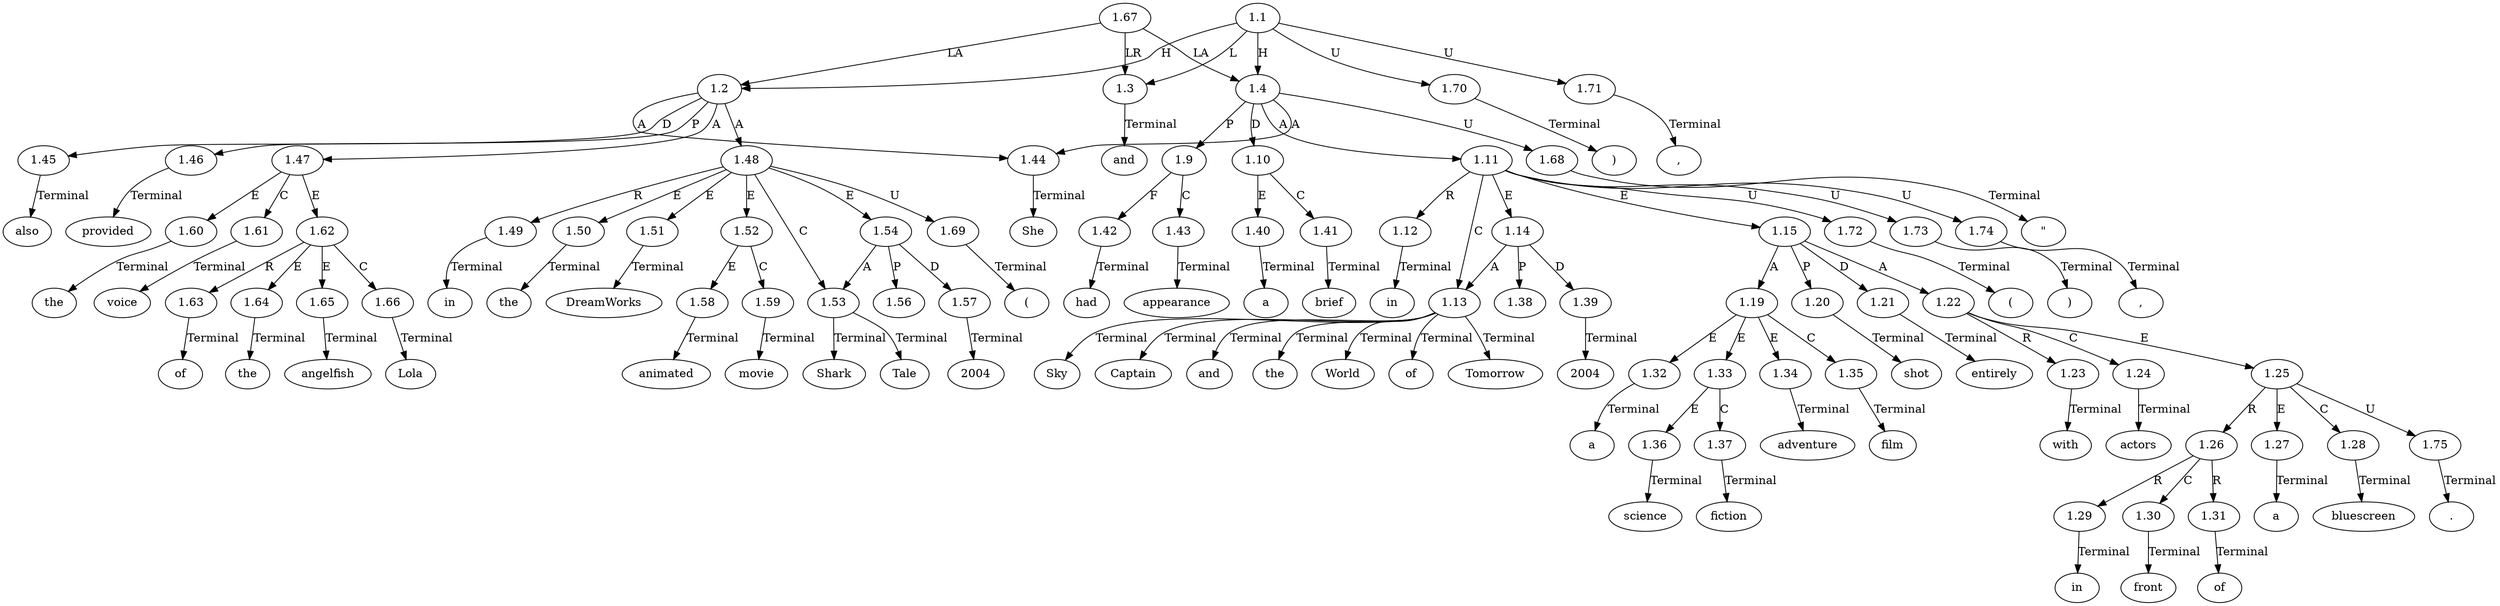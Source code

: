 // Graph
digraph {
	0.1 [label="\"" ordering=out]
	0.10 [label=Lola ordering=out]
	0.11 [label=in ordering=out]
	0.12 [label=the ordering=out]
	0.13 [label=DreamWorks ordering=out]
	0.14 [label=animated ordering=out]
	0.15 [label=movie ordering=out]
	0.16 [label=Shark ordering=out]
	0.17 [label=Tale ordering=out]
	0.18 [label="(" ordering=out]
	0.19 [label=2004 ordering=out]
	0.2 [label=She ordering=out]
	0.20 [label=")" ordering=out]
	0.21 [label="," ordering=out]
	0.22 [label=and ordering=out]
	0.23 [label=had ordering=out]
	0.24 [label=a ordering=out]
	0.25 [label=brief ordering=out]
	0.26 [label=appearance ordering=out]
	0.27 [label=in ordering=out]
	0.28 [label=Sky ordering=out]
	0.29 [label=Captain ordering=out]
	0.3 [label=also ordering=out]
	0.30 [label=and ordering=out]
	0.31 [label=the ordering=out]
	0.32 [label=World ordering=out]
	0.33 [label=of ordering=out]
	0.34 [label=Tomorrow ordering=out]
	0.35 [label="(" ordering=out]
	0.36 [label=2004 ordering=out]
	0.37 [label=")" ordering=out]
	0.38 [label="," ordering=out]
	0.39 [label=a ordering=out]
	0.4 [label=provided ordering=out]
	0.40 [label=science ordering=out]
	0.41 [label=fiction ordering=out]
	0.42 [label=adventure ordering=out]
	0.43 [label=film ordering=out]
	0.44 [label=shot ordering=out]
	0.45 [label=entirely ordering=out]
	0.46 [label=with ordering=out]
	0.47 [label=actors ordering=out]
	0.48 [label=in ordering=out]
	0.49 [label=front ordering=out]
	0.5 [label=the ordering=out]
	0.50 [label=of ordering=out]
	0.51 [label=a ordering=out]
	0.52 [label=bluescreen ordering=out]
	0.53 [label="." ordering=out]
	0.6 [label=voice ordering=out]
	0.7 [label=of ordering=out]
	0.8 [label=the ordering=out]
	0.9 [label=angelfish ordering=out]
	1.1 [label=1.1 ordering=out]
	1.2 [label=1.2 ordering=out]
	1.3 [label=1.3 ordering=out]
	1.4 [label=1.4 ordering=out]
	1.9 [label=1.9 ordering=out]
	1.10 [label=1.10 ordering=out]
	1.11 [label=1.11 ordering=out]
	1.12 [label=1.12 ordering=out]
	1.13 [label=1.13 ordering=out]
	1.14 [label=1.14 ordering=out]
	1.15 [label=1.15 ordering=out]
	1.19 [label=1.19 ordering=out]
	1.20 [label=1.20 ordering=out]
	1.21 [label=1.21 ordering=out]
	1.22 [label=1.22 ordering=out]
	1.23 [label=1.23 ordering=out]
	1.24 [label=1.24 ordering=out]
	1.25 [label=1.25 ordering=out]
	1.26 [label=1.26 ordering=out]
	1.27 [label=1.27 ordering=out]
	1.28 [label=1.28 ordering=out]
	1.29 [label=1.29 ordering=out]
	1.30 [label=1.30 ordering=out]
	1.31 [label=1.31 ordering=out]
	1.32 [label=1.32 ordering=out]
	1.33 [label=1.33 ordering=out]
	1.34 [label=1.34 ordering=out]
	1.35 [label=1.35 ordering=out]
	1.36 [label=1.36 ordering=out]
	1.37 [label=1.37 ordering=out]
	1.38 [label=1.38 ordering=out]
	1.39 [label=1.39 ordering=out]
	1.40 [label=1.40 ordering=out]
	1.41 [label=1.41 ordering=out]
	1.42 [label=1.42 ordering=out]
	1.43 [label=1.43 ordering=out]
	1.44 [label=1.44 ordering=out]
	1.45 [label=1.45 ordering=out]
	1.46 [label=1.46 ordering=out]
	1.47 [label=1.47 ordering=out]
	1.48 [label=1.48 ordering=out]
	1.49 [label=1.49 ordering=out]
	1.50 [label=1.50 ordering=out]
	1.51 [label=1.51 ordering=out]
	1.52 [label=1.52 ordering=out]
	1.53 [label=1.53 ordering=out]
	1.54 [label=1.54 ordering=out]
	1.56 [label=1.56 ordering=out]
	1.57 [label=1.57 ordering=out]
	1.58 [label=1.58 ordering=out]
	1.59 [label=1.59 ordering=out]
	1.60 [label=1.60 ordering=out]
	1.61 [label=1.61 ordering=out]
	1.62 [label=1.62 ordering=out]
	1.63 [label=1.63 ordering=out]
	1.64 [label=1.64 ordering=out]
	1.65 [label=1.65 ordering=out]
	1.66 [label=1.66 ordering=out]
	1.67 [label=1.67 ordering=out]
	1.68 [label=1.68 ordering=out]
	1.69 [label=1.69 ordering=out]
	1.70 [label=1.70 ordering=out]
	1.71 [label=1.71 ordering=out]
	1.72 [label=1.72 ordering=out]
	1.73 [label=1.73 ordering=out]
	1.74 [label=1.74 ordering=out]
	1.75 [label=1.75 ordering=out]
	1.1 -> 1.2 [label=H ordering=out]
	1.1 -> 1.3 [label=L ordering=out]
	1.1 -> 1.4 [label=H ordering=out]
	1.1 -> 1.70 [label=U ordering=out]
	1.1 -> 1.71 [label=U ordering=out]
	1.2 -> 1.44 [label=A ordering=out]
	1.2 -> 1.45 [label=D ordering=out]
	1.2 -> 1.46 [label=P ordering=out]
	1.2 -> 1.47 [label=A ordering=out]
	1.2 -> 1.48 [label=A ordering=out]
	1.3 -> 0.22 [label=Terminal ordering=out]
	1.4 -> 1.9 [label=P ordering=out]
	1.4 -> 1.10 [label=D ordering=out]
	1.4 -> 1.11 [label=A ordering=out]
	1.4 -> 1.44 [label=A ordering=out]
	1.4 -> 1.68 [label=U ordering=out]
	1.9 -> 1.42 [label=F ordering=out]
	1.9 -> 1.43 [label=C ordering=out]
	1.10 -> 1.40 [label=E ordering=out]
	1.10 -> 1.41 [label=C ordering=out]
	1.11 -> 1.12 [label=R ordering=out]
	1.11 -> 1.13 [label=C ordering=out]
	1.11 -> 1.14 [label=E ordering=out]
	1.11 -> 1.15 [label=E ordering=out]
	1.11 -> 1.72 [label=U ordering=out]
	1.11 -> 1.73 [label=U ordering=out]
	1.11 -> 1.74 [label=U ordering=out]
	1.12 -> 0.27 [label=Terminal ordering=out]
	1.13 -> 0.28 [label=Terminal ordering=out]
	1.13 -> 0.29 [label=Terminal ordering=out]
	1.13 -> 0.30 [label=Terminal ordering=out]
	1.13 -> 0.31 [label=Terminal ordering=out]
	1.13 -> 0.32 [label=Terminal ordering=out]
	1.13 -> 0.33 [label=Terminal ordering=out]
	1.13 -> 0.34 [label=Terminal ordering=out]
	1.14 -> 1.13 [label=A ordering=out]
	1.14 -> 1.38 [label=P ordering=out]
	1.14 -> 1.39 [label=D ordering=out]
	1.15 -> 1.19 [label=A ordering=out]
	1.15 -> 1.20 [label=P ordering=out]
	1.15 -> 1.21 [label=D ordering=out]
	1.15 -> 1.22 [label=A ordering=out]
	1.19 -> 1.32 [label=E ordering=out]
	1.19 -> 1.33 [label=E ordering=out]
	1.19 -> 1.34 [label=E ordering=out]
	1.19 -> 1.35 [label=C ordering=out]
	1.20 -> 0.44 [label=Terminal ordering=out]
	1.21 -> 0.45 [label=Terminal ordering=out]
	1.22 -> 1.23 [label=R ordering=out]
	1.22 -> 1.24 [label=C ordering=out]
	1.22 -> 1.25 [label=E ordering=out]
	1.23 -> 0.46 [label=Terminal ordering=out]
	1.24 -> 0.47 [label=Terminal ordering=out]
	1.25 -> 1.26 [label=R ordering=out]
	1.25 -> 1.27 [label=E ordering=out]
	1.25 -> 1.28 [label=C ordering=out]
	1.25 -> 1.75 [label=U ordering=out]
	1.26 -> 1.29 [label=R ordering=out]
	1.26 -> 1.30 [label=C ordering=out]
	1.26 -> 1.31 [label=R ordering=out]
	1.27 -> 0.51 [label=Terminal ordering=out]
	1.28 -> 0.52 [label=Terminal ordering=out]
	1.29 -> 0.48 [label=Terminal ordering=out]
	1.30 -> 0.49 [label=Terminal ordering=out]
	1.31 -> 0.50 [label=Terminal ordering=out]
	1.32 -> 0.39 [label=Terminal ordering=out]
	1.33 -> 1.36 [label=E ordering=out]
	1.33 -> 1.37 [label=C ordering=out]
	1.34 -> 0.42 [label=Terminal ordering=out]
	1.35 -> 0.43 [label=Terminal ordering=out]
	1.36 -> 0.40 [label=Terminal ordering=out]
	1.37 -> 0.41 [label=Terminal ordering=out]
	1.39 -> 0.36 [label=Terminal ordering=out]
	1.40 -> 0.24 [label=Terminal ordering=out]
	1.41 -> 0.25 [label=Terminal ordering=out]
	1.42 -> 0.23 [label=Terminal ordering=out]
	1.43 -> 0.26 [label=Terminal ordering=out]
	1.44 -> 0.2 [label=Terminal ordering=out]
	1.45 -> 0.3 [label=Terminal ordering=out]
	1.46 -> 0.4 [label=Terminal ordering=out]
	1.47 -> 1.60 [label=E ordering=out]
	1.47 -> 1.61 [label=C ordering=out]
	1.47 -> 1.62 [label=E ordering=out]
	1.48 -> 1.49 [label=R ordering=out]
	1.48 -> 1.50 [label=E ordering=out]
	1.48 -> 1.51 [label=E ordering=out]
	1.48 -> 1.52 [label=E ordering=out]
	1.48 -> 1.53 [label=C ordering=out]
	1.48 -> 1.54 [label=E ordering=out]
	1.48 -> 1.69 [label=U ordering=out]
	1.49 -> 0.11 [label=Terminal ordering=out]
	1.50 -> 0.12 [label=Terminal ordering=out]
	1.51 -> 0.13 [label=Terminal ordering=out]
	1.52 -> 1.58 [label=E ordering=out]
	1.52 -> 1.59 [label=C ordering=out]
	1.53 -> 0.16 [label=Terminal ordering=out]
	1.53 -> 0.17 [label=Terminal ordering=out]
	1.54 -> 1.53 [label=A ordering=out]
	1.54 -> 1.56 [label=P ordering=out]
	1.54 -> 1.57 [label=D ordering=out]
	1.57 -> 0.19 [label=Terminal ordering=out]
	1.58 -> 0.14 [label=Terminal ordering=out]
	1.59 -> 0.15 [label=Terminal ordering=out]
	1.60 -> 0.5 [label=Terminal ordering=out]
	1.61 -> 0.6 [label=Terminal ordering=out]
	1.62 -> 1.63 [label=R ordering=out]
	1.62 -> 1.64 [label=E ordering=out]
	1.62 -> 1.65 [label=E ordering=out]
	1.62 -> 1.66 [label=C ordering=out]
	1.63 -> 0.7 [label=Terminal ordering=out]
	1.64 -> 0.8 [label=Terminal ordering=out]
	1.65 -> 0.9 [label=Terminal ordering=out]
	1.66 -> 0.10 [label=Terminal ordering=out]
	1.67 -> 1.2 [label=LA ordering=out]
	1.67 -> 1.3 [label=LR ordering=out]
	1.67 -> 1.4 [label=LA ordering=out]
	1.68 -> 0.1 [label=Terminal ordering=out]
	1.69 -> 0.18 [label=Terminal ordering=out]
	1.70 -> 0.20 [label=Terminal ordering=out]
	1.71 -> 0.21 [label=Terminal ordering=out]
	1.72 -> 0.35 [label=Terminal ordering=out]
	1.73 -> 0.37 [label=Terminal ordering=out]
	1.74 -> 0.38 [label=Terminal ordering=out]
	1.75 -> 0.53 [label=Terminal ordering=out]
}
